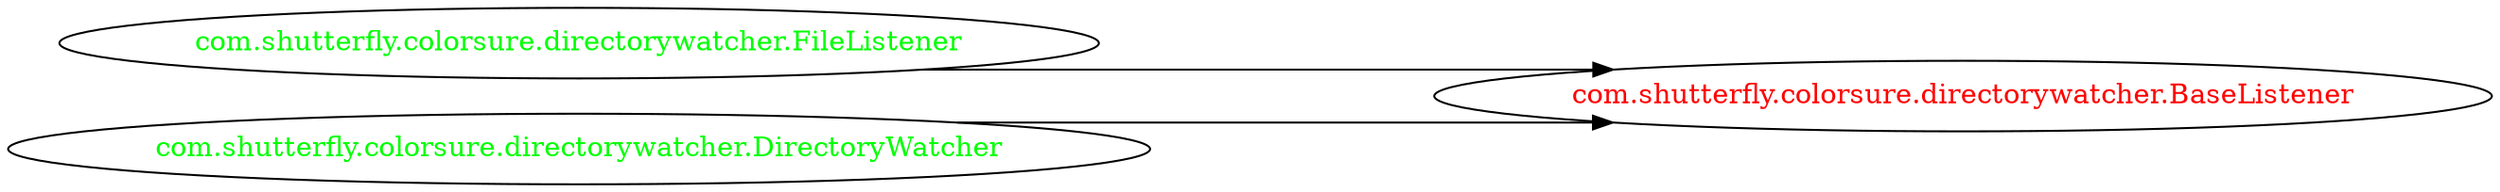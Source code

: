digraph dependencyGraph {
 concentrate=true;
 ranksep="2.0";
 rankdir="LR"; 
 splines="ortho";
"com.shutterfly.colorsure.directorywatcher.BaseListener" [fontcolor="red"];
"com.shutterfly.colorsure.directorywatcher.FileListener" [ fontcolor="green" ];
"com.shutterfly.colorsure.directorywatcher.FileListener"->"com.shutterfly.colorsure.directorywatcher.BaseListener";
"com.shutterfly.colorsure.directorywatcher.DirectoryWatcher" [ fontcolor="green" ];
"com.shutterfly.colorsure.directorywatcher.DirectoryWatcher"->"com.shutterfly.colorsure.directorywatcher.BaseListener";
}